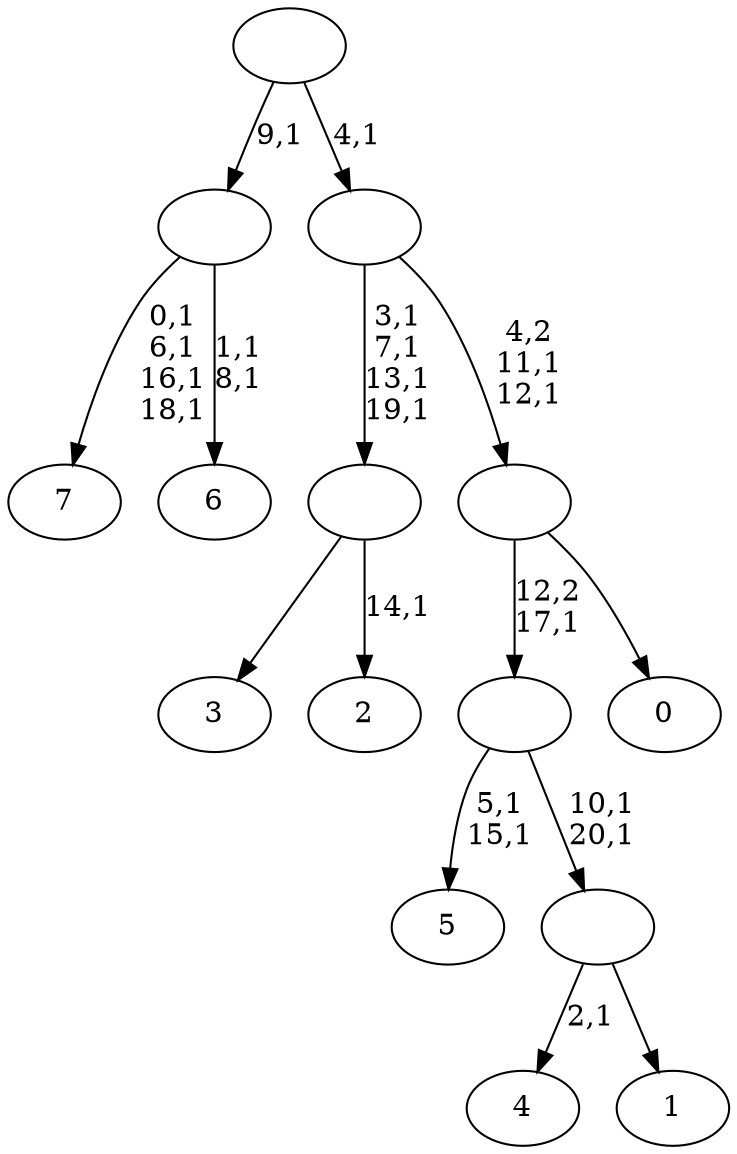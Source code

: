 digraph T {
	29 [label="7"]
	24 [label="6"]
	21 [label=""]
	20 [label="5"]
	17 [label="4"]
	15 [label="3"]
	14 [label="2"]
	12 [label=""]
	8 [label="1"]
	7 [label=""]
	5 [label=""]
	4 [label="0"]
	3 [label=""]
	1 [label=""]
	0 [label=""]
	21 -> 24 [label="1,1\n8,1"]
	21 -> 29 [label="0,1\n6,1\n16,1\n18,1"]
	12 -> 14 [label="14,1"]
	12 -> 15 [label=""]
	7 -> 17 [label="2,1"]
	7 -> 8 [label=""]
	5 -> 7 [label="10,1\n20,1"]
	5 -> 20 [label="5,1\n15,1"]
	3 -> 5 [label="12,2\n17,1"]
	3 -> 4 [label=""]
	1 -> 3 [label="4,2\n11,1\n12,1"]
	1 -> 12 [label="3,1\n7,1\n13,1\n19,1"]
	0 -> 21 [label="9,1"]
	0 -> 1 [label="4,1"]
}
